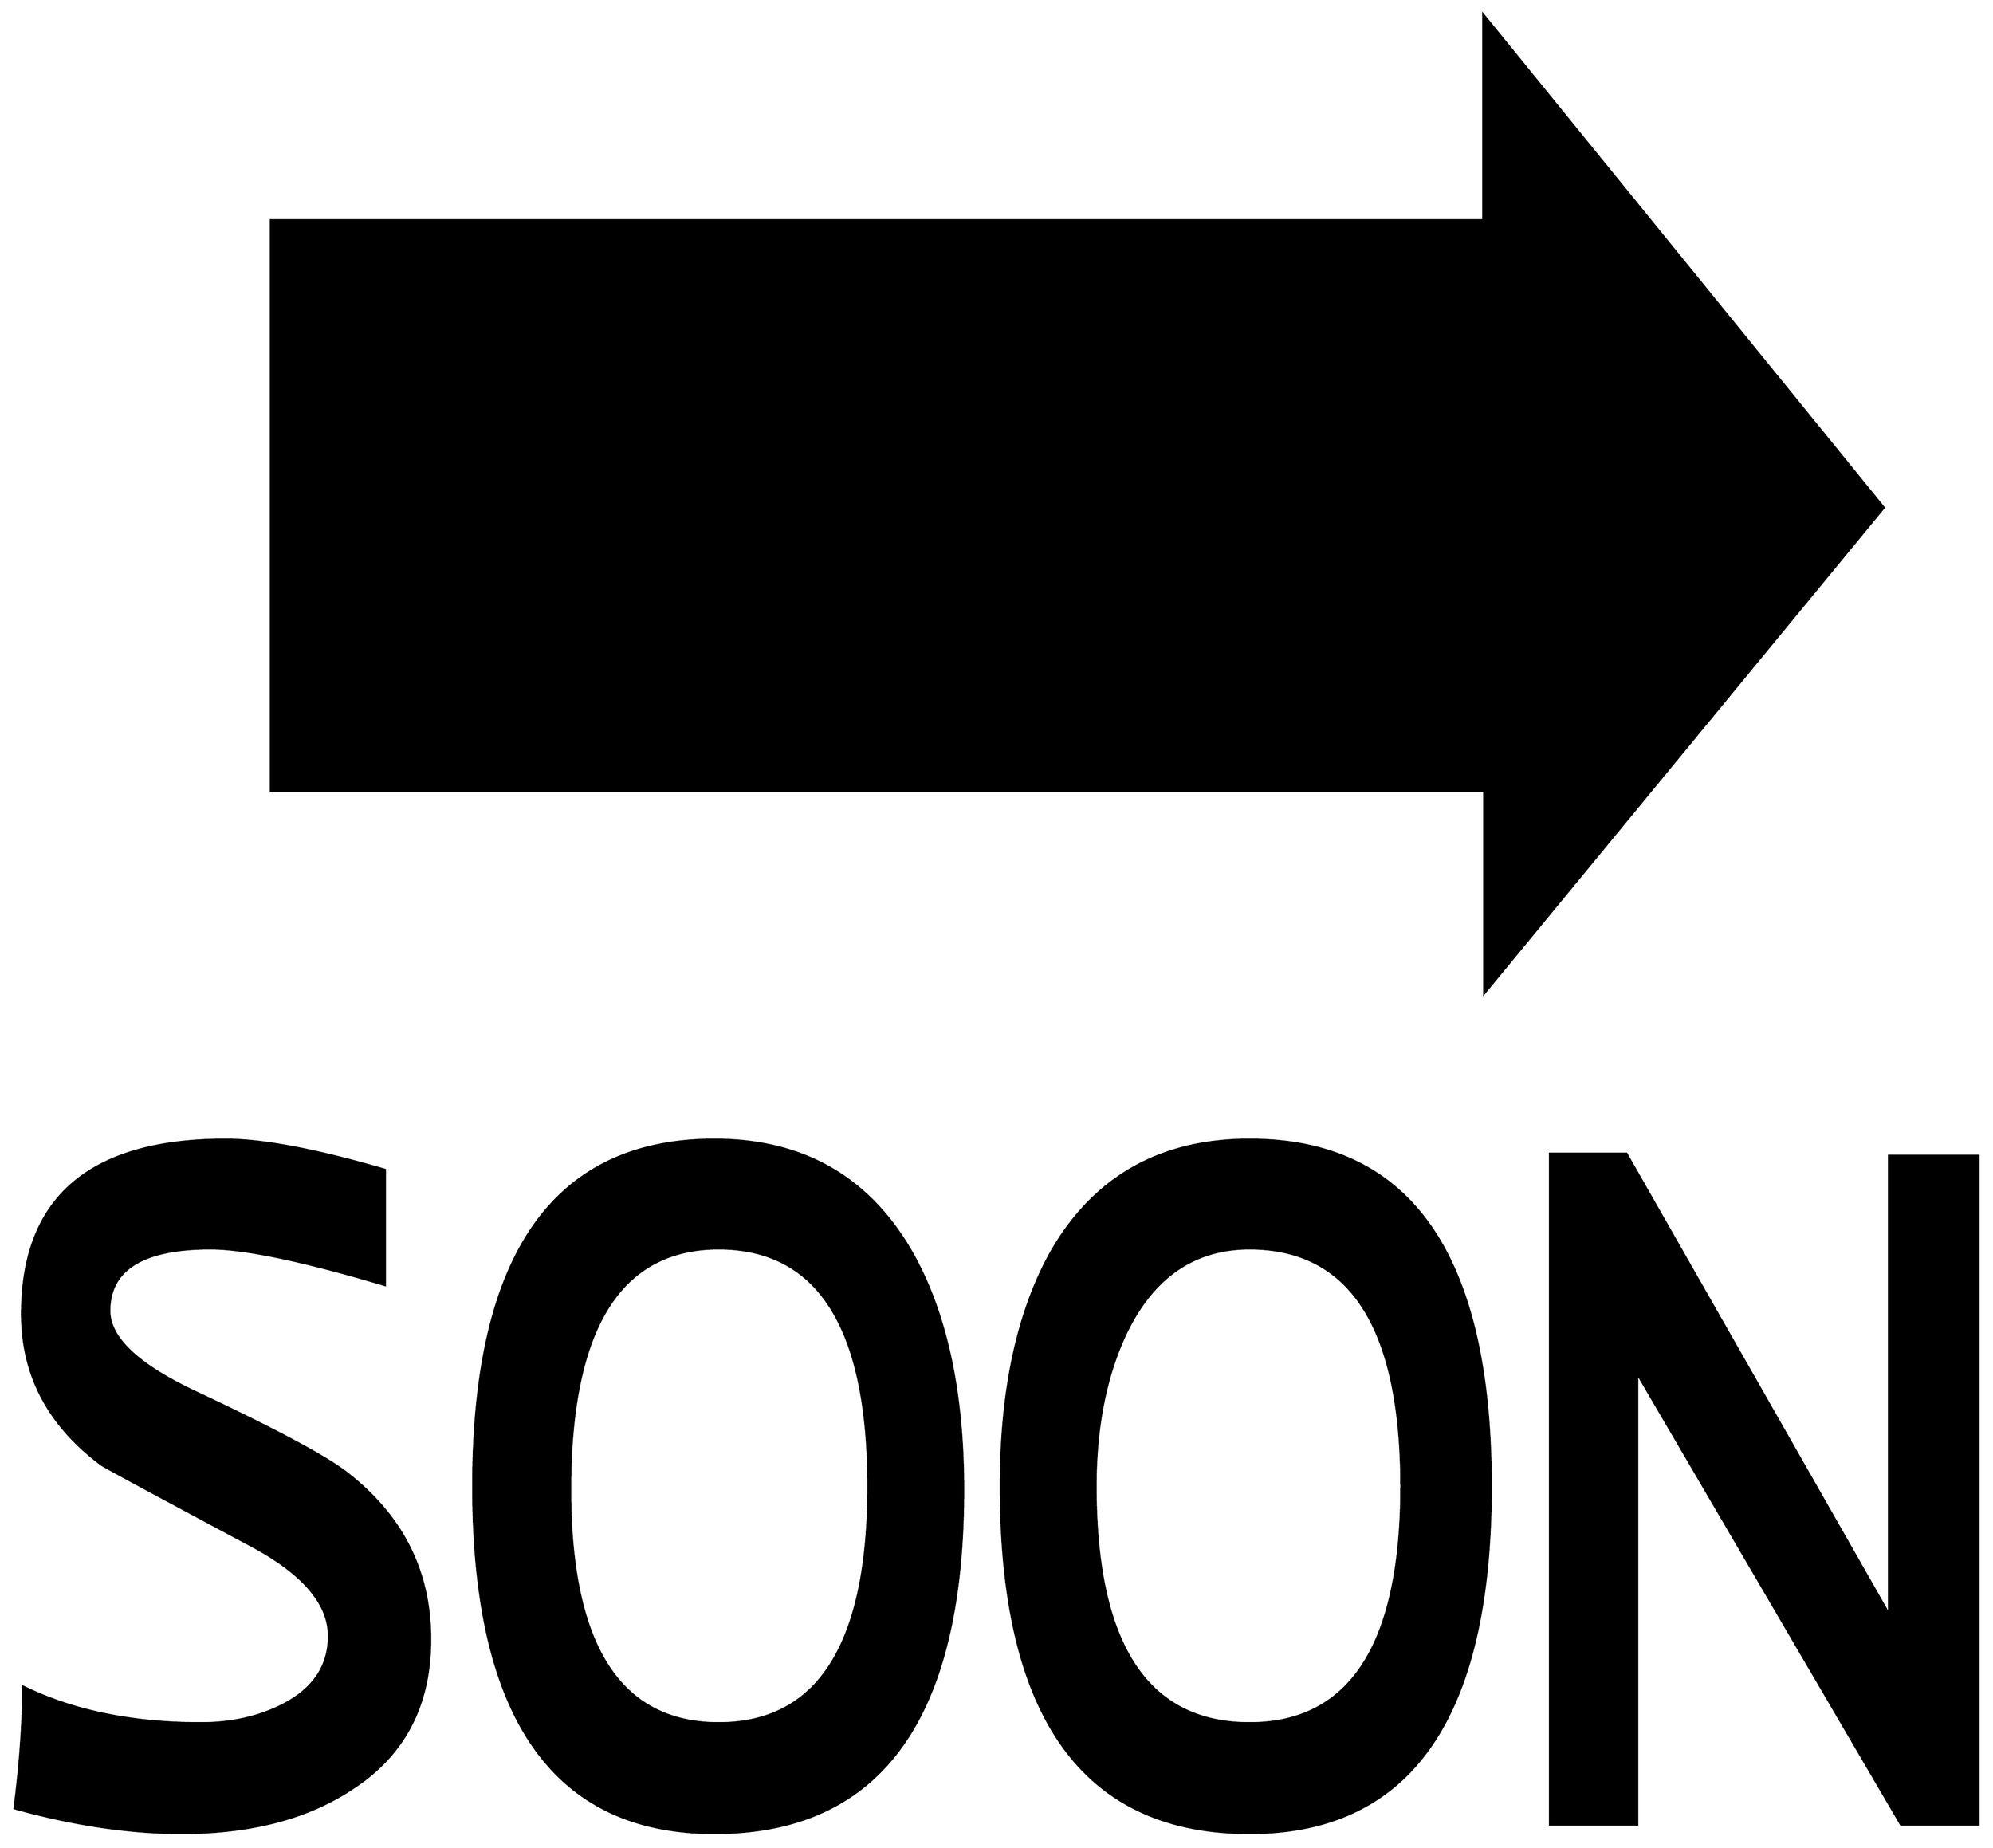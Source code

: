 


\begin{tikzpicture}[y=0.80pt, x=0.80pt, yscale=-1.0, xscale=1.0, inner sep=0pt, outer sep=0pt]
\begin{scope}[shift={(100.0,1729.0)},nonzero rule]
  \path[draw=.,fill=.,line width=1.600pt] (1818.0,-992.0) --
    (1447.0,-541.0) -- (1447.0,-729.0) -- (320.0,-729.0) --
    (320.0,-1259.0) -- (1446.0,-1259.0) -- (1446.0,-1450.0) --
    (1818.0,-992.0) -- cycle(1906.0,231.0) -- (1834.0,231.0) --
    (1589.0,-188.0) -- (1589.0,231.0) -- (1508.0,231.0) --
    (1508.0,-392.0) -- (1579.0,-392.0) -- (1823.0,36.0) --
    (1823.0,-390.0) -- (1906.0,-390.0) -- (1906.0,231.0) --
    cycle(1453.0,-83.0) .. controls (1453.0,131.667) and
    (1378.333,239.0) .. (1229.0,239.0) .. controls (1075.0,239.0)
    and (998.0,131.667) .. (998.0,-83.0) .. controls
    (998.0,-172.333) and (1013.667,-245.0) .. (1045.0,-301.0) ..
    controls (1085.0,-370.333) and (1146.333,-405.0) ..
    (1229.0,-405.0) .. controls (1378.333,-405.0) and
    (1453.0,-297.667) .. (1453.0,-83.0) -- cycle(963.0,-80.0) ..
    controls (963.0,132.667) and (886.0,239.0) .. (732.0,239.0) ..
    controls (582.667,239.0) and (508.0,131.667) .. (508.0,-83.0) ..
    controls (508.0,-297.667) and (582.667,-405.0) .. (732.0,-405.0)
    .. controls (814.667,-405.0) and (876.0,-369.667) ..
    (916.0,-299.0) .. controls (947.333,-243.0) and (963.0,-170.0)
    .. (963.0,-80.0) -- cycle(468.0,59.0) .. controls
    (468.0,120.333) and (443.667,166.667) .. (395.0,198.0) .. controls
    (353.667,225.333) and (301.0,239.0) .. (237.0,239.0) .. controls
    (189.0,239.0) and (137.333,231.333) .. (82.0,216.0) .. controls
    (87.333,174.0) and (90.0,136.333) .. (90.0,103.0) .. controls
    (136.0,125.667) and (191.0,137.0) .. (255.0,137.0) .. controls
    (284.333,137.0) and (310.333,131.0) .. (333.0,119.0) .. controls
    (360.333,104.333) and (374.0,83.333) .. (374.0,56.0) .. controls
    (374.0,25.333) and (349.333,-3.0) .. (300.0,-29.0) .. controls
    (214.0,-75.0) and (168.333,-99.667) .. (163.0,-103.0) ..
    controls (113.667,-139.667) and (89.0,-186.333) .. (89.0,-243.0)
    .. controls (89.0,-351.0) and (152.0,-405.0) ..
    (278.0,-405.0) .. controls (312.667,-405.0) and (362.0,-395.667)
    .. (426.0,-377.0) -- (426.0,-270.0) .. controls
    (350.0,-292.667) and (296.0,-304.0) .. (264.0,-304.0) ..
    controls (201.333,-304.0) and (170.0,-284.667) .. (170.0,-246.0)
    .. controls (170.0,-221.333) and (195.667,-196.667) ..
    (247.0,-172.0) .. controls (323.667,-136.0) and (371.667,-110.333)
    .. (391.0,-95.0) .. controls (442.333,-55.0) and (468.0,-3.667)
    .. (468.0,59.0) -- cycle(1370.0,-83.0) .. controls
    (1370.0,-230.333) and (1323.0,-304.0) .. (1229.0,-304.0) ..
    controls (1178.333,-304.0) and (1140.333,-278.333) ..
    (1115.0,-227.0) .. controls (1095.667,-187.0) and
    (1086.0,-139.0) .. (1086.0,-83.0) .. controls (1086.0,63.667)
    and (1133.667,137.0) .. (1229.0,137.0) .. controls
    (1323.0,137.0) and (1370.0,63.667) .. (1370.0,-83.0) --
    cycle(875.0,-83.0) .. controls (875.0,-230.333) and
    (828.667,-304.0) .. (736.0,-304.0) .. controls (644.0,-304.0)
    and (598.0,-229.333) .. (598.0,-80.0) .. controls (598.0,64.667)
    and (644.0,137.0) .. (736.0,137.0) .. controls (828.667,137.0)
    and (875.0,63.667) .. (875.0,-83.0) -- cycle;
\end{scope}

\end{tikzpicture}

